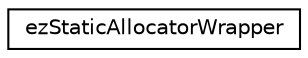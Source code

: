 digraph "Graphical Class Hierarchy"
{
 // LATEX_PDF_SIZE
  edge [fontname="Helvetica",fontsize="10",labelfontname="Helvetica",labelfontsize="10"];
  node [fontname="Helvetica",fontsize="10",shape=record];
  rankdir="LR";
  Node0 [label="ezStaticAllocatorWrapper",height=0.2,width=0.4,color="black", fillcolor="white", style="filled",URL="$d5/d90/structez_static_allocator_wrapper.htm",tooltip=" "];
}
